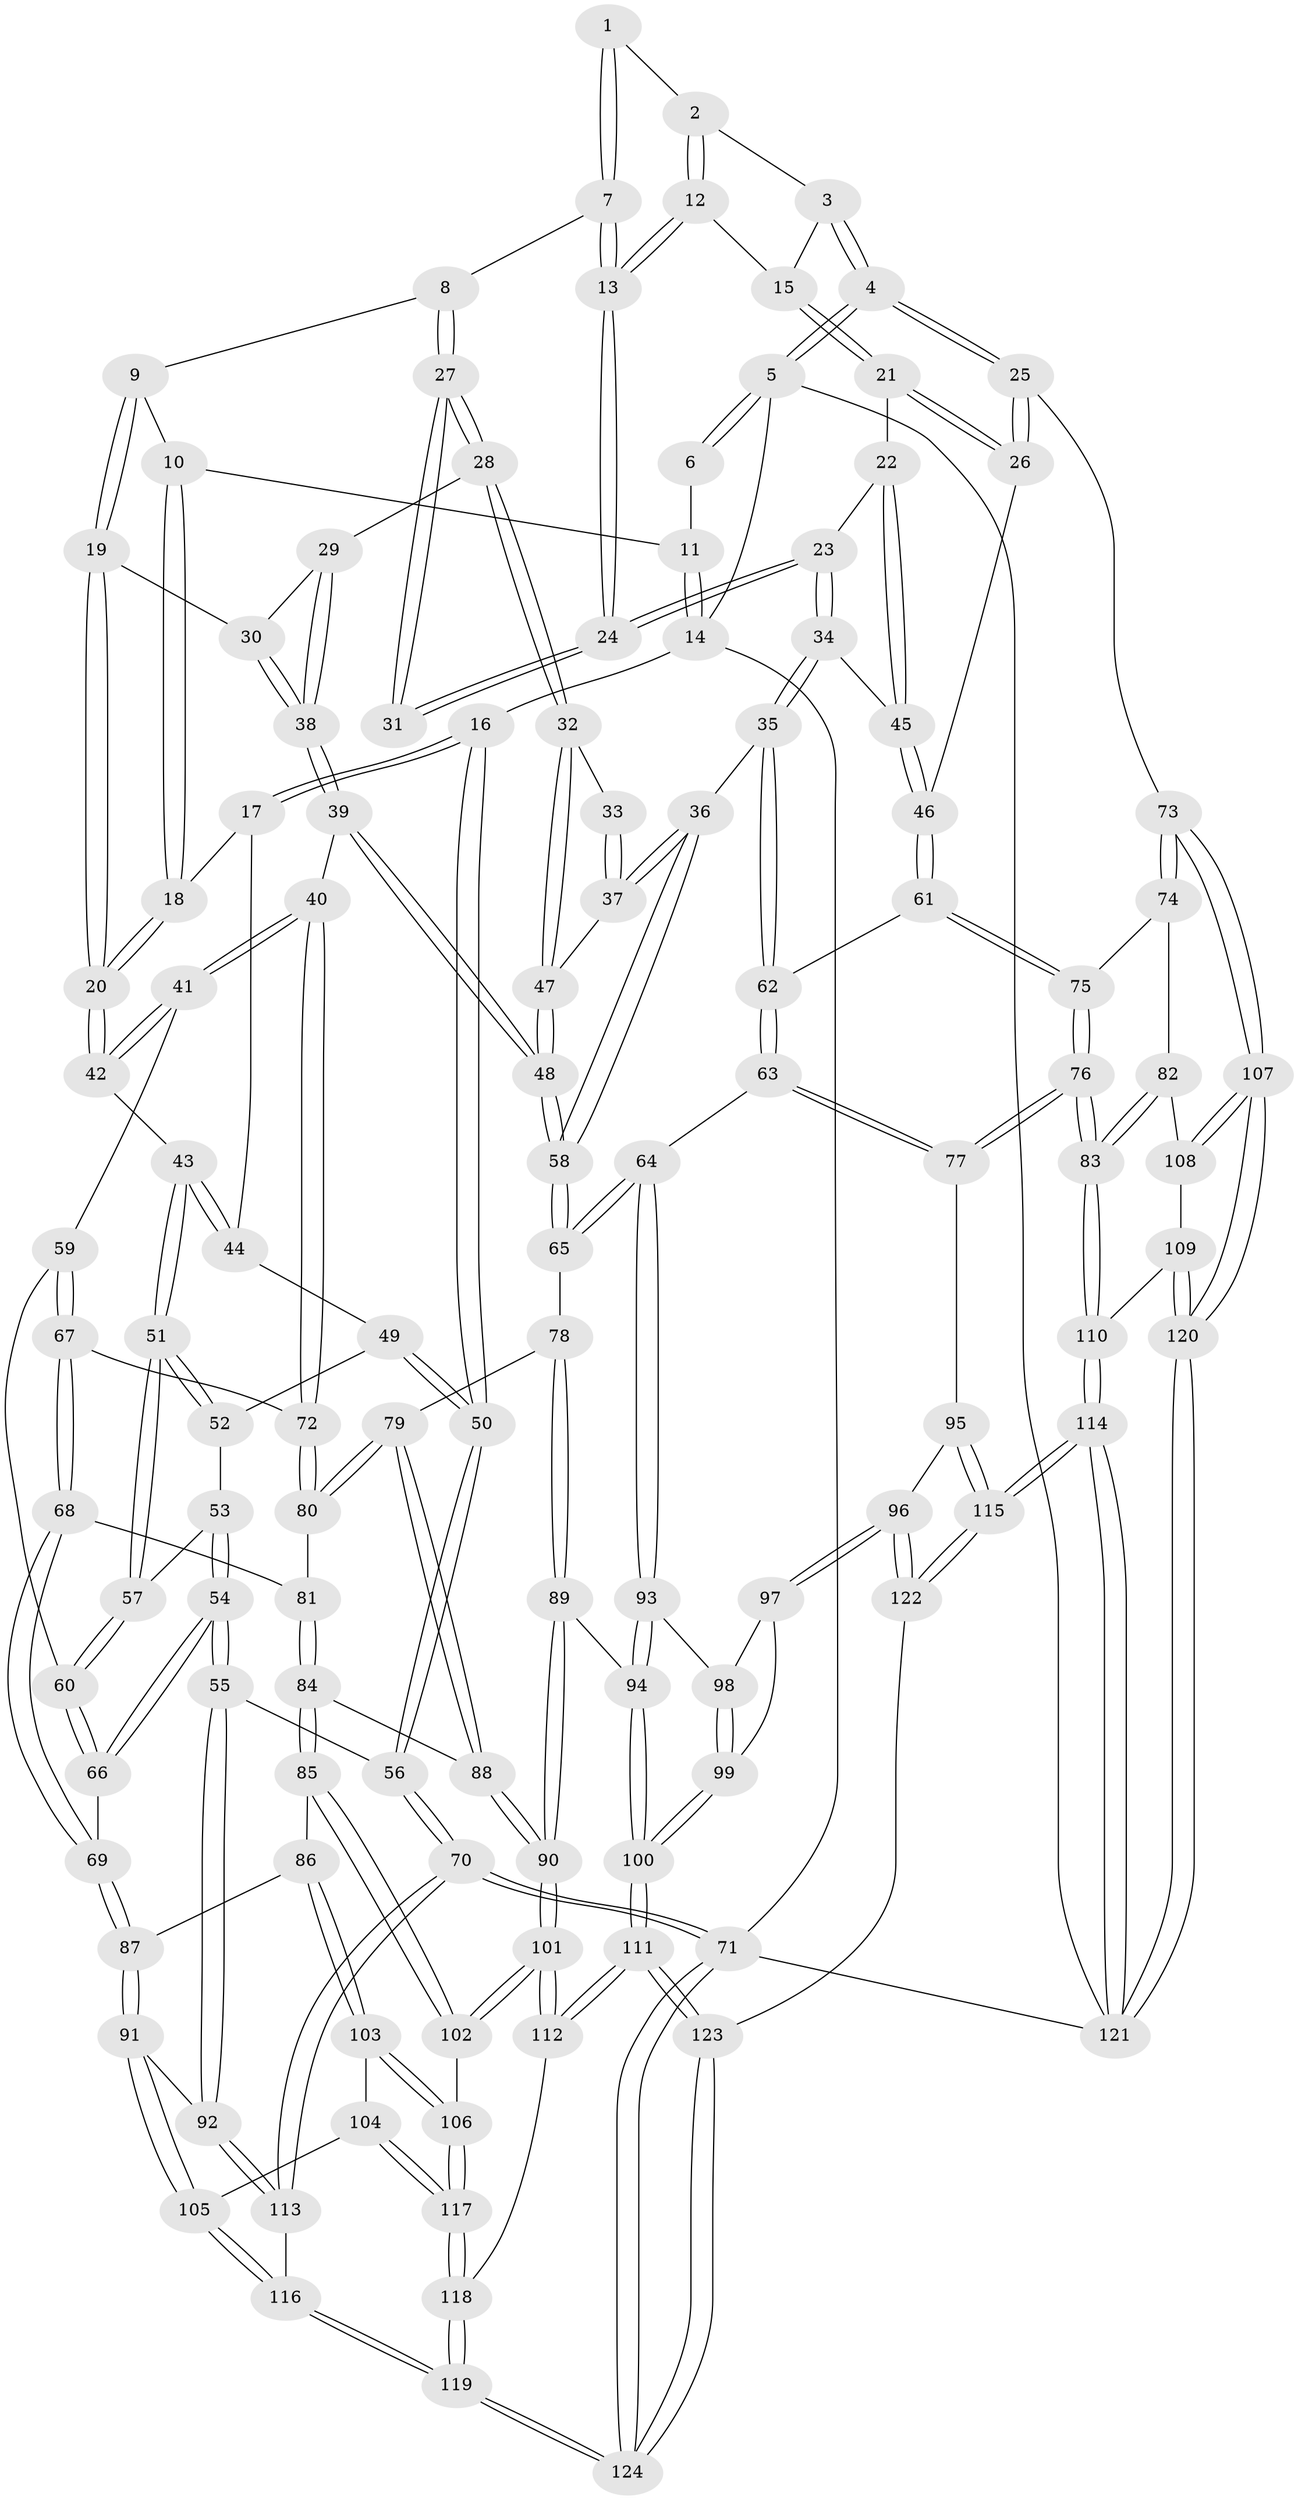 // coarse degree distribution, {3: 0.3225806451612903, 2: 0.06451612903225806, 5: 0.03225806451612903, 4: 0.5806451612903226}
// Generated by graph-tools (version 1.1) at 2025/38/03/04/25 23:38:34]
// undirected, 124 vertices, 307 edges
graph export_dot {
  node [color=gray90,style=filled];
  1 [pos="+0.6665591613908443+0.03757930518763269"];
  2 [pos="+0.7492802385554458+0.07652511685245829"];
  3 [pos="+0.972132286931366+0.07081138899359787"];
  4 [pos="+1+0"];
  5 [pos="+1+0"];
  6 [pos="+0.5864051651265231+0"];
  7 [pos="+0.6912560399707053+0.16325256627616735"];
  8 [pos="+0.5304242906309029+0.2187784677641599"];
  9 [pos="+0.45188051682902086+0.10937350782375409"];
  10 [pos="+0.4467601101786314+0.09573944416638165"];
  11 [pos="+0.479784812856409+0"];
  12 [pos="+0.8376275474051402+0.17717441664884911"];
  13 [pos="+0.7326861378268037+0.2355567857130557"];
  14 [pos="+0+0"];
  15 [pos="+0.9041160758543318+0.1644136724736493"];
  16 [pos="+0+0"];
  17 [pos="+0.09590981682691274+0.17701550829906462"];
  18 [pos="+0.2900582970401068+0.19253819869831623"];
  19 [pos="+0.4002441732726483+0.30135258717862845"];
  20 [pos="+0.32413221817394505+0.32879250471055765"];
  21 [pos="+0.9200103077526702+0.27505654209520347"];
  22 [pos="+0.8158665246716069+0.3297415188549405"];
  23 [pos="+0.7720614422236332+0.30938341331717345"];
  24 [pos="+0.7305452948694188+0.24423831614989877"];
  25 [pos="+1+0.4388233973103721"];
  26 [pos="+1+0.4323818481397291"];
  27 [pos="+0.5482220072021592+0.26535606308976456"];
  28 [pos="+0.5366809455635431+0.32460183101888784"];
  29 [pos="+0.5337111603127739+0.326638753154758"];
  30 [pos="+0.4055205902369349+0.3046248843696892"];
  31 [pos="+0.7003038026175706+0.2606064542048083"];
  32 [pos="+0.5831900604425706+0.3613395396686399"];
  33 [pos="+0.6867277392355373+0.2895274562716888"];
  34 [pos="+0.6959555976653962+0.4471910509814924"];
  35 [pos="+0.6882464950882585+0.4548941986000401"];
  36 [pos="+0.6791066574330675+0.4497550461437843"];
  37 [pos="+0.6502866225700626+0.427898801139659"];
  38 [pos="+0.453888444770185+0.44027035358438416"];
  39 [pos="+0.42669720601150296+0.5036344568789618"];
  40 [pos="+0.3520192806150187+0.49145386607807706"];
  41 [pos="+0.33222483476986725+0.47235442232048314"];
  42 [pos="+0.28813711757867416+0.40325460986687933"];
  43 [pos="+0.24279906414885+0.39120476418175004"];
  44 [pos="+0.17124781183122387+0.3447449505984113"];
  45 [pos="+0.8387491430778402+0.39566439972185485"];
  46 [pos="+0.9299605978090288+0.4844673664277352"];
  47 [pos="+0.6416091542662474+0.42490895713250665"];
  48 [pos="+0.44378408760605925+0.518808097975711"];
  49 [pos="+0.09187606080903418+0.4232389519808311"];
  50 [pos="+0+0.45790314202805765"];
  51 [pos="+0.15392452865914882+0.4873939242023102"];
  52 [pos="+0.09611673027183533+0.4298592056079361"];
  53 [pos="+0.09841713999059279+0.497787261824029"];
  54 [pos="+0+0.6015127094558426"];
  55 [pos="+0+0.6010422280207353"];
  56 [pos="+0+0.5914911188919344"];
  57 [pos="+0.15237542013404173+0.512946199888907"];
  58 [pos="+0.48657056815590305+0.5914457213776524"];
  59 [pos="+0.17795007167526547+0.5295044797677967"];
  60 [pos="+0.1560481470538579+0.5258362461583596"];
  61 [pos="+0.8988655538176942+0.5166256364286458"];
  62 [pos="+0.6969621582389595+0.4752345275831606"];
  63 [pos="+0.6736281317164182+0.6493781339382371"];
  64 [pos="+0.5211536733732465+0.6505140762736837"];
  65 [pos="+0.5105972345606666+0.6443372656993167"];
  66 [pos="+0.07419212986601452+0.6420252775169796"];
  67 [pos="+0.23620498601035778+0.6065204798772068"];
  68 [pos="+0.2274310956691786+0.6180239351070959"];
  69 [pos="+0.11563920928487731+0.6703392316316077"];
  70 [pos="+0+1"];
  71 [pos="+0+1"];
  72 [pos="+0.30538252228813506+0.5652592777390512"];
  73 [pos="+1+0.6722516909120961"];
  74 [pos="+0.9910111981642216+0.6711171586301213"];
  75 [pos="+0.8833738339206466+0.5611543813712122"];
  76 [pos="+0.775742219710149+0.7185884634022741"];
  77 [pos="+0.7667939133652762+0.7175743355717972"];
  78 [pos="+0.42924752383247927+0.6943797137306397"];
  79 [pos="+0.3883270187698442+0.7054268296560234"];
  80 [pos="+0.32575078938723373+0.6770969808737343"];
  81 [pos="+0.2778678829962559+0.6976707238692698"];
  82 [pos="+0.8787507124034226+0.738175381534409"];
  83 [pos="+0.8148945941788402+0.7529481018050823"];
  84 [pos="+0.2518625797250619+0.7404564421555712"];
  85 [pos="+0.23451370399357324+0.7524842896180327"];
  86 [pos="+0.2274018630902634+0.7524400605199458"];
  87 [pos="+0.12611728519985999+0.691572497484519"];
  88 [pos="+0.3504342505254925+0.7651697390549111"];
  89 [pos="+0.42268562316408853+0.8087982388288035"];
  90 [pos="+0.349245413462524+0.8299704340929237"];
  91 [pos="+0.1013486379711358+0.8145198168376592"];
  92 [pos="+0.08431100440687903+0.8247900861040504"];
  93 [pos="+0.5235774264457915+0.6966319226639216"];
  94 [pos="+0.4388447299213136+0.8180798253310774"];
  95 [pos="+0.7550001209640047+0.7315645169091842"];
  96 [pos="+0.6423786210109058+0.85001381390281"];
  97 [pos="+0.6133501111780041+0.8401814555086449"];
  98 [pos="+0.5244344177919825+0.7029251058905677"];
  99 [pos="+0.5058727174734167+0.853746238937837"];
  100 [pos="+0.49078156819908153+0.8709072463314046"];
  101 [pos="+0.3364416331328825+0.8523984493605897"];
  102 [pos="+0.2993527401686797+0.8530266664215652"];
  103 [pos="+0.18724296302716759+0.8300254366304824"];
  104 [pos="+0.17213312687086127+0.843970066450657"];
  105 [pos="+0.16501433838048732+0.8477389258630434"];
  106 [pos="+0.29339903899796654+0.8573902707974036"];
  107 [pos="+1+0.7601482218450122"];
  108 [pos="+0.9499542094253419+0.7511989722956646"];
  109 [pos="+1+0.8795759706456951"];
  110 [pos="+0.8455630216611606+0.8229239751727447"];
  111 [pos="+0.4552866464384405+1"];
  112 [pos="+0.41805475961518707+0.9643452533431875"];
  113 [pos="+0.018117968396810846+0.8927670108196413"];
  114 [pos="+0.7706618320655785+1"];
  115 [pos="+0.6665607681919715+1"];
  116 [pos="+0.16573607183264694+0.9437801702772605"];
  117 [pos="+0.2641608516455899+0.8908837803506195"];
  118 [pos="+0.2444171467705564+0.9305024178819035"];
  119 [pos="+0.19497834863377397+0.9855500954203011"];
  120 [pos="+1+0.9869717543344511"];
  121 [pos="+1+1"];
  122 [pos="+0.6488085320001182+1"];
  123 [pos="+0.5029195634117394+1"];
  124 [pos="+0.20560160480335615+1"];
  1 -- 2;
  1 -- 7;
  1 -- 7;
  2 -- 3;
  2 -- 12;
  2 -- 12;
  3 -- 4;
  3 -- 4;
  3 -- 15;
  4 -- 5;
  4 -- 5;
  4 -- 25;
  4 -- 25;
  5 -- 6;
  5 -- 6;
  5 -- 14;
  5 -- 121;
  6 -- 11;
  7 -- 8;
  7 -- 13;
  7 -- 13;
  8 -- 9;
  8 -- 27;
  8 -- 27;
  9 -- 10;
  9 -- 19;
  9 -- 19;
  10 -- 11;
  10 -- 18;
  10 -- 18;
  11 -- 14;
  11 -- 14;
  12 -- 13;
  12 -- 13;
  12 -- 15;
  13 -- 24;
  13 -- 24;
  14 -- 16;
  14 -- 71;
  15 -- 21;
  15 -- 21;
  16 -- 17;
  16 -- 17;
  16 -- 50;
  16 -- 50;
  17 -- 18;
  17 -- 44;
  18 -- 20;
  18 -- 20;
  19 -- 20;
  19 -- 20;
  19 -- 30;
  20 -- 42;
  20 -- 42;
  21 -- 22;
  21 -- 26;
  21 -- 26;
  22 -- 23;
  22 -- 45;
  22 -- 45;
  23 -- 24;
  23 -- 24;
  23 -- 34;
  23 -- 34;
  24 -- 31;
  24 -- 31;
  25 -- 26;
  25 -- 26;
  25 -- 73;
  26 -- 46;
  27 -- 28;
  27 -- 28;
  27 -- 31;
  27 -- 31;
  28 -- 29;
  28 -- 32;
  28 -- 32;
  29 -- 30;
  29 -- 38;
  29 -- 38;
  30 -- 38;
  30 -- 38;
  32 -- 33;
  32 -- 47;
  32 -- 47;
  33 -- 37;
  33 -- 37;
  34 -- 35;
  34 -- 35;
  34 -- 45;
  35 -- 36;
  35 -- 62;
  35 -- 62;
  36 -- 37;
  36 -- 37;
  36 -- 58;
  36 -- 58;
  37 -- 47;
  38 -- 39;
  38 -- 39;
  39 -- 40;
  39 -- 48;
  39 -- 48;
  40 -- 41;
  40 -- 41;
  40 -- 72;
  40 -- 72;
  41 -- 42;
  41 -- 42;
  41 -- 59;
  42 -- 43;
  43 -- 44;
  43 -- 44;
  43 -- 51;
  43 -- 51;
  44 -- 49;
  45 -- 46;
  45 -- 46;
  46 -- 61;
  46 -- 61;
  47 -- 48;
  47 -- 48;
  48 -- 58;
  48 -- 58;
  49 -- 50;
  49 -- 50;
  49 -- 52;
  50 -- 56;
  50 -- 56;
  51 -- 52;
  51 -- 52;
  51 -- 57;
  51 -- 57;
  52 -- 53;
  53 -- 54;
  53 -- 54;
  53 -- 57;
  54 -- 55;
  54 -- 55;
  54 -- 66;
  54 -- 66;
  55 -- 56;
  55 -- 92;
  55 -- 92;
  56 -- 70;
  56 -- 70;
  57 -- 60;
  57 -- 60;
  58 -- 65;
  58 -- 65;
  59 -- 60;
  59 -- 67;
  59 -- 67;
  60 -- 66;
  60 -- 66;
  61 -- 62;
  61 -- 75;
  61 -- 75;
  62 -- 63;
  62 -- 63;
  63 -- 64;
  63 -- 77;
  63 -- 77;
  64 -- 65;
  64 -- 65;
  64 -- 93;
  64 -- 93;
  65 -- 78;
  66 -- 69;
  67 -- 68;
  67 -- 68;
  67 -- 72;
  68 -- 69;
  68 -- 69;
  68 -- 81;
  69 -- 87;
  69 -- 87;
  70 -- 71;
  70 -- 71;
  70 -- 113;
  70 -- 113;
  71 -- 124;
  71 -- 124;
  71 -- 121;
  72 -- 80;
  72 -- 80;
  73 -- 74;
  73 -- 74;
  73 -- 107;
  73 -- 107;
  74 -- 75;
  74 -- 82;
  75 -- 76;
  75 -- 76;
  76 -- 77;
  76 -- 77;
  76 -- 83;
  76 -- 83;
  77 -- 95;
  78 -- 79;
  78 -- 89;
  78 -- 89;
  79 -- 80;
  79 -- 80;
  79 -- 88;
  79 -- 88;
  80 -- 81;
  81 -- 84;
  81 -- 84;
  82 -- 83;
  82 -- 83;
  82 -- 108;
  83 -- 110;
  83 -- 110;
  84 -- 85;
  84 -- 85;
  84 -- 88;
  85 -- 86;
  85 -- 102;
  85 -- 102;
  86 -- 87;
  86 -- 103;
  86 -- 103;
  87 -- 91;
  87 -- 91;
  88 -- 90;
  88 -- 90;
  89 -- 90;
  89 -- 90;
  89 -- 94;
  90 -- 101;
  90 -- 101;
  91 -- 92;
  91 -- 105;
  91 -- 105;
  92 -- 113;
  92 -- 113;
  93 -- 94;
  93 -- 94;
  93 -- 98;
  94 -- 100;
  94 -- 100;
  95 -- 96;
  95 -- 115;
  95 -- 115;
  96 -- 97;
  96 -- 97;
  96 -- 122;
  96 -- 122;
  97 -- 98;
  97 -- 99;
  98 -- 99;
  98 -- 99;
  99 -- 100;
  99 -- 100;
  100 -- 111;
  100 -- 111;
  101 -- 102;
  101 -- 102;
  101 -- 112;
  101 -- 112;
  102 -- 106;
  103 -- 104;
  103 -- 106;
  103 -- 106;
  104 -- 105;
  104 -- 117;
  104 -- 117;
  105 -- 116;
  105 -- 116;
  106 -- 117;
  106 -- 117;
  107 -- 108;
  107 -- 108;
  107 -- 120;
  107 -- 120;
  108 -- 109;
  109 -- 110;
  109 -- 120;
  109 -- 120;
  110 -- 114;
  110 -- 114;
  111 -- 112;
  111 -- 112;
  111 -- 123;
  111 -- 123;
  112 -- 118;
  113 -- 116;
  114 -- 115;
  114 -- 115;
  114 -- 121;
  114 -- 121;
  115 -- 122;
  115 -- 122;
  116 -- 119;
  116 -- 119;
  117 -- 118;
  117 -- 118;
  118 -- 119;
  118 -- 119;
  119 -- 124;
  119 -- 124;
  120 -- 121;
  120 -- 121;
  122 -- 123;
  123 -- 124;
  123 -- 124;
}
